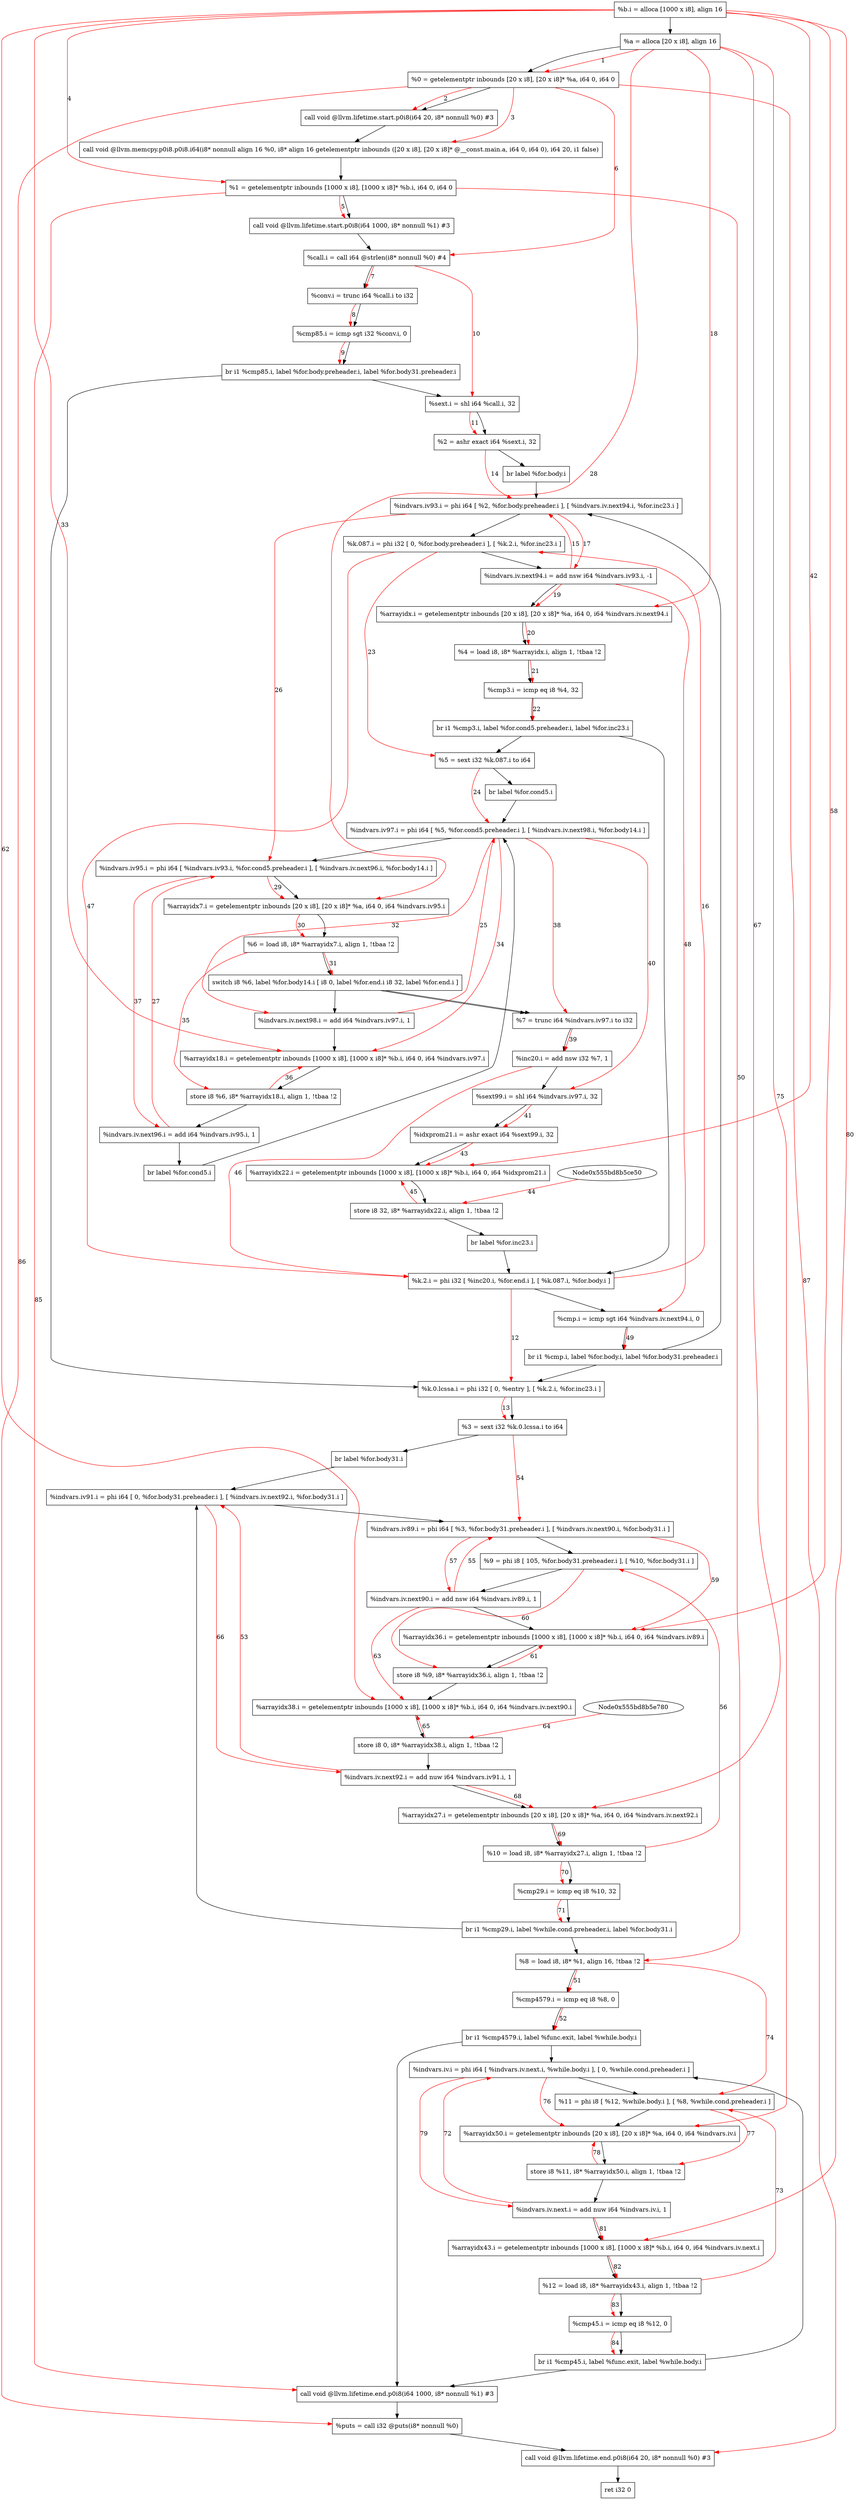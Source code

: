 digraph "CDFG for'main' function" {
	Node0x555bd8b5b698[shape=record, label="  %b.i = alloca [1000 x i8], align 16"]
	Node0x555bd8b5e088[shape=record, label="  %a = alloca [20 x i8], align 16"]
	Node0x555bd8b613b8[shape=record, label="  %0 = getelementptr inbounds [20 x i8], [20 x i8]* %a, i64 0, i64 0"]
	Node0x555bd8b61538[shape=record, label="  call void @llvm.lifetime.start.p0i8(i64 20, i8* nonnull %0) #3"]
	Node0x555bd8b61c98[shape=record, label="  call void @llvm.memcpy.p0i8.p0i8.i64(i8* nonnull align 16 %0, i8* align 16 getelementptr inbounds ([20 x i8], [20 x i8]* @__const.main.a, i64 0, i64 0), i64 20, i1 false)"]
	Node0x555bd8b61d88[shape=record, label="  %1 = getelementptr inbounds [1000 x i8], [1000 x i8]* %b.i, i64 0, i64 0"]
	Node0x555bd8b61eb8[shape=record, label="  call void @llvm.lifetime.start.p0i8(i64 1000, i8* nonnull %1) #3"]
	Node0x555bd8b61fd0[shape=record, label="  %call.i = call i64 @strlen(i8* nonnull %0) #4"]
	Node0x555bd8b62088[shape=record, label="  %conv.i = trunc i64 %call.i to i32"]
	Node0x555bd8b62120[shape=record, label="  %cmp85.i = icmp sgt i32 %conv.i, 0"]
	Node0x555bd8b62398[shape=record, label="  br i1 %cmp85.i, label %for.body.preheader.i, label %for.body31.preheader.i"]
	Node0x555bd8b62440[shape=record, label="  %sext.i = shl i64 %call.i, 32"]
	Node0x555bd8b624b0[shape=record, label="  %2 = ashr exact i64 %sext.i, 32"]
	Node0x555bd8b62588[shape=record, label="  br label %for.body.i"]
	Node0x555bd8b626e8[shape=record, label="  %k.0.lcssa.i = phi i32 [ 0, %entry ], [ %k.2.i, %for.inc23.i ]"]
	Node0x555bd8b627c8[shape=record, label="  %3 = sext i32 %k.0.lcssa.i to i64"]
	Node0x555bd8b62aa8[shape=record, label="  br label %for.body31.i"]
	Node0x555bd8b62b58[shape=record, label="  %indvars.iv93.i = phi i64 [ %2, %for.body.preheader.i ], [ %indvars.iv.next94.i, %for.inc23.i ]"]
	Node0x555bd8b62c58[shape=record, label="  %k.087.i = phi i32 [ 0, %for.body.preheader.i ], [ %k.2.i, %for.inc23.i ]"]
	Node0x555bd8b62d40[shape=record, label="  %indvars.iv.next94.i = add nsw i64 %indvars.iv93.i, -1"]
	Node0x555bd8b62dc8[shape=record, label="  %arrayidx.i = getelementptr inbounds [20 x i8], [20 x i8]* %a, i64 0, i64 %indvars.iv.next94.i"]
	Node0x555bd8b621e8[shape=record, label="  %4 = load i8, i8* %arrayidx.i, align 1, !tbaa !2"]
	Node0x555bd8b62ea0[shape=record, label="  %cmp3.i = icmp eq i8 %4, 32"]
	Node0x555bd8b62ff8[shape=record, label="  br i1 %cmp3.i, label %for.cond5.preheader.i, label %for.inc23.i"]
	Node0x555bd8b62f48[shape=record, label="  %5 = sext i32 %k.087.i to i64"]
	Node0x555bd8b63108[shape=record, label="  br label %for.cond5.i"]
	Node0x555bd8b63268[shape=record, label="  %indvars.iv97.i = phi i64 [ %5, %for.cond5.preheader.i ], [ %indvars.iv.next98.i, %for.body14.i ]"]
	Node0x555bd8b63448[shape=record, label="  %indvars.iv95.i = phi i64 [ %indvars.iv93.i, %for.cond5.preheader.i ], [ %indvars.iv.next96.i, %for.body14.i ]"]
	Node0x555bd8b63528[shape=record, label="  %arrayidx7.i = getelementptr inbounds [20 x i8], [20 x i8]* %a, i64 0, i64 %indvars.iv95.i"]
	Node0x555bd8b635c8[shape=record, label="  %6 = load i8, i8* %arrayidx7.i, align 1, !tbaa !2"]
	Node0x555bd8b63a18[shape=record, label="  switch i8 %6, label %for.body14.i [
    i8 0, label %for.end.i
    i8 32, label %for.end.i
  ]"]
	Node0x555bd8b63b60[shape=record, label="  %indvars.iv.next98.i = add i64 %indvars.iv97.i, 1"]
	Node0x555bd8b63be8[shape=record, label="  %arrayidx18.i = getelementptr inbounds [1000 x i8], [1000 x i8]* %b.i, i64 0, i64 %indvars.iv97.i"]
	Node0x555bd8b63c70[shape=record, label="  store i8 %6, i8* %arrayidx18.i, align 1, !tbaa !2"]
	Node0x555bd8b63cf0[shape=record, label="  %indvars.iv.next96.i = add i64 %indvars.iv95.i, 1"]
	Node0x555bd8b633d8[shape=record, label="  br label %for.cond5.i"]
	Node0x555bd8b639c8[shape=record, label="  %7 = trunc i64 %indvars.iv97.i to i32"]
	Node0x555bd8b63d60[shape=record, label="  %inc20.i = add nsw i32 %7, 1"]
	Node0x555bd8b63dd0[shape=record, label="  %sext99.i = shl i64 %indvars.iv97.i, 32"]
	Node0x555bd8b63e40[shape=record, label="  %idxprom21.i = ashr exact i64 %sext99.i, 32"]
	Node0x555bd8b63ec8[shape=record, label="  %arrayidx22.i = getelementptr inbounds [1000 x i8], [1000 x i8]* %b.i, i64 0, i64 %idxprom21.i"]
	Node0x555bd8b63f80[shape=record, label="  store i8 32, i8* %arrayidx22.i, align 1, !tbaa !2"]
	Node0x555bd8b630a8[shape=record, label="  br label %for.inc23.i"]
	Node0x555bd8b63fd8[shape=record, label="  %k.2.i = phi i32 [ %inc20.i, %for.end.i ], [ %k.087.i, %for.body.i ]"]
	Node0x555bd8b640d0[shape=record, label="  %cmp.i = icmp sgt i64 %indvars.iv.next94.i, 0"]
	Node0x555bd8b64158[shape=record, label="  br i1 %cmp.i, label %for.body.i, label %for.body31.preheader.i"]
	Node0x555bd8b622e8[shape=record, label="  %8 = load i8, i8* %1, align 16, !tbaa !2"]
	Node0x555bd8b642d0[shape=record, label="  %cmp4579.i = icmp eq i8 %8, 0"]
	Node0x555bd8b5f5a8[shape=record, label="  br i1 %cmp4579.i, label %func.exit, label %while.body.i"]
	Node0x555bd8b5f658[shape=record, label="  %indvars.iv91.i = phi i64 [ 0, %for.body31.preheader.i ], [ %indvars.iv.next92.i, %for.body31.i ]"]
	Node0x555bd8b5f808[shape=record, label="  %indvars.iv89.i = phi i64 [ %3, %for.body31.preheader.i ], [ %indvars.iv.next90.i, %for.body31.i ]"]
	Node0x555bd8b5f978[shape=record, label="  %9 = phi i8 [ 105, %for.body31.preheader.i ], [ %10, %for.body31.i ]"]
	Node0x555bd8b5fa40[shape=record, label="  %indvars.iv.next90.i = add nsw i64 %indvars.iv89.i, 1"]
	Node0x555bd8b5fac8[shape=record, label="  %arrayidx36.i = getelementptr inbounds [1000 x i8], [1000 x i8]* %b.i, i64 0, i64 %indvars.iv89.i"]
	Node0x555bd8b5fb50[shape=record, label="  store i8 %9, i8* %arrayidx36.i, align 1, !tbaa !2"]
	Node0x555bd8b5fc48[shape=record, label="  %arrayidx38.i = getelementptr inbounds [1000 x i8], [1000 x i8]* %b.i, i64 0, i64 %indvars.iv.next90.i"]
	Node0x555bd8b65380[shape=record, label="  store i8 0, i8* %arrayidx38.i, align 1, !tbaa !2"]
	Node0x555bd8b65400[shape=record, label="  %indvars.iv.next92.i = add nuw i64 %indvars.iv91.i, 1"]
	Node0x555bd8b65488[shape=record, label="  %arrayidx27.i = getelementptr inbounds [20 x i8], [20 x i8]* %a, i64 0, i64 %indvars.iv.next92.i"]
	Node0x555bd8b62a48[shape=record, label="  %10 = load i8, i8* %arrayidx27.i, align 1, !tbaa !2"]
	Node0x555bd8b65510[shape=record, label="  %cmp29.i = icmp eq i8 %10, 32"]
	Node0x555bd8b65598[shape=record, label="  br i1 %cmp29.i, label %while.cond.preheader.i, label %for.body31.i"]
	Node0x555bd8b65618[shape=record, label="  %indvars.iv.i = phi i64 [ %indvars.iv.next.i, %while.body.i ], [ 0, %while.cond.preheader.i ]"]
	Node0x555bd8b65718[shape=record, label="  %11 = phi i8 [ %12, %while.body.i ], [ %8, %while.cond.preheader.i ]"]
	Node0x555bd8b657f8[shape=record, label="  %arrayidx50.i = getelementptr inbounds [20 x i8], [20 x i8]* %a, i64 0, i64 %indvars.iv.i"]
	Node0x555bd8b65880[shape=record, label="  store i8 %11, i8* %arrayidx50.i, align 1, !tbaa !2"]
	Node0x555bd8b65900[shape=record, label="  %indvars.iv.next.i = add nuw i64 %indvars.iv.i, 1"]
	Node0x555bd8b65fd8[shape=record, label="  %arrayidx43.i = getelementptr inbounds [1000 x i8], [1000 x i8]* %b.i, i64 0, i64 %indvars.iv.next.i"]
	Node0x555bd8b63218[shape=record, label="  %12 = load i8, i8* %arrayidx43.i, align 1, !tbaa !2"]
	Node0x555bd8b66060[shape=record, label="  %cmp45.i = icmp eq i8 %12, 0"]
	Node0x555bd8b660e8[shape=record, label="  br i1 %cmp45.i, label %func.exit, label %while.body.i"]
	Node0x555bd8b661b8[shape=record, label="  call void @llvm.lifetime.end.p0i8(i64 1000, i8* nonnull %1) #3"]
	Node0x555bd8b66320[shape=record, label="  %puts = call i32 @puts(i8* nonnull %0)"]
	Node0x555bd8b66468[shape=record, label="  call void @llvm.lifetime.end.p0i8(i64 20, i8* nonnull %0) #3"]
	Node0x555bd8b5f798[shape=record, label="  ret i32 0"]
	Node0x555bd8b5b698 -> Node0x555bd8b5e088
	Node0x555bd8b5e088 -> Node0x555bd8b613b8
	Node0x555bd8b613b8 -> Node0x555bd8b61538
	Node0x555bd8b61538 -> Node0x555bd8b61c98
	Node0x555bd8b61c98 -> Node0x555bd8b61d88
	Node0x555bd8b61d88 -> Node0x555bd8b61eb8
	Node0x555bd8b61eb8 -> Node0x555bd8b61fd0
	Node0x555bd8b61fd0 -> Node0x555bd8b62088
	Node0x555bd8b62088 -> Node0x555bd8b62120
	Node0x555bd8b62120 -> Node0x555bd8b62398
	Node0x555bd8b62398 -> Node0x555bd8b62440
	Node0x555bd8b62398 -> Node0x555bd8b626e8
	Node0x555bd8b62440 -> Node0x555bd8b624b0
	Node0x555bd8b624b0 -> Node0x555bd8b62588
	Node0x555bd8b62588 -> Node0x555bd8b62b58
	Node0x555bd8b626e8 -> Node0x555bd8b627c8
	Node0x555bd8b627c8 -> Node0x555bd8b62aa8
	Node0x555bd8b62aa8 -> Node0x555bd8b5f658
	Node0x555bd8b62b58 -> Node0x555bd8b62c58
	Node0x555bd8b62c58 -> Node0x555bd8b62d40
	Node0x555bd8b62d40 -> Node0x555bd8b62dc8
	Node0x555bd8b62dc8 -> Node0x555bd8b621e8
	Node0x555bd8b621e8 -> Node0x555bd8b62ea0
	Node0x555bd8b62ea0 -> Node0x555bd8b62ff8
	Node0x555bd8b62ff8 -> Node0x555bd8b62f48
	Node0x555bd8b62ff8 -> Node0x555bd8b63fd8
	Node0x555bd8b62f48 -> Node0x555bd8b63108
	Node0x555bd8b63108 -> Node0x555bd8b63268
	Node0x555bd8b63268 -> Node0x555bd8b63448
	Node0x555bd8b63448 -> Node0x555bd8b63528
	Node0x555bd8b63528 -> Node0x555bd8b635c8
	Node0x555bd8b635c8 -> Node0x555bd8b63a18
	Node0x555bd8b63a18 -> Node0x555bd8b63b60
	Node0x555bd8b63a18 -> Node0x555bd8b639c8
	Node0x555bd8b63a18 -> Node0x555bd8b639c8
	Node0x555bd8b63b60 -> Node0x555bd8b63be8
	Node0x555bd8b63be8 -> Node0x555bd8b63c70
	Node0x555bd8b63c70 -> Node0x555bd8b63cf0
	Node0x555bd8b63cf0 -> Node0x555bd8b633d8
	Node0x555bd8b633d8 -> Node0x555bd8b63268
	Node0x555bd8b639c8 -> Node0x555bd8b63d60
	Node0x555bd8b63d60 -> Node0x555bd8b63dd0
	Node0x555bd8b63dd0 -> Node0x555bd8b63e40
	Node0x555bd8b63e40 -> Node0x555bd8b63ec8
	Node0x555bd8b63ec8 -> Node0x555bd8b63f80
	Node0x555bd8b63f80 -> Node0x555bd8b630a8
	Node0x555bd8b630a8 -> Node0x555bd8b63fd8
	Node0x555bd8b63fd8 -> Node0x555bd8b640d0
	Node0x555bd8b640d0 -> Node0x555bd8b64158
	Node0x555bd8b64158 -> Node0x555bd8b62b58
	Node0x555bd8b64158 -> Node0x555bd8b626e8
	Node0x555bd8b622e8 -> Node0x555bd8b642d0
	Node0x555bd8b642d0 -> Node0x555bd8b5f5a8
	Node0x555bd8b5f5a8 -> Node0x555bd8b661b8
	Node0x555bd8b5f5a8 -> Node0x555bd8b65618
	Node0x555bd8b5f658 -> Node0x555bd8b5f808
	Node0x555bd8b5f808 -> Node0x555bd8b5f978
	Node0x555bd8b5f978 -> Node0x555bd8b5fa40
	Node0x555bd8b5fa40 -> Node0x555bd8b5fac8
	Node0x555bd8b5fac8 -> Node0x555bd8b5fb50
	Node0x555bd8b5fb50 -> Node0x555bd8b5fc48
	Node0x555bd8b5fc48 -> Node0x555bd8b65380
	Node0x555bd8b65380 -> Node0x555bd8b65400
	Node0x555bd8b65400 -> Node0x555bd8b65488
	Node0x555bd8b65488 -> Node0x555bd8b62a48
	Node0x555bd8b62a48 -> Node0x555bd8b65510
	Node0x555bd8b65510 -> Node0x555bd8b65598
	Node0x555bd8b65598 -> Node0x555bd8b622e8
	Node0x555bd8b65598 -> Node0x555bd8b5f658
	Node0x555bd8b65618 -> Node0x555bd8b65718
	Node0x555bd8b65718 -> Node0x555bd8b657f8
	Node0x555bd8b657f8 -> Node0x555bd8b65880
	Node0x555bd8b65880 -> Node0x555bd8b65900
	Node0x555bd8b65900 -> Node0x555bd8b65fd8
	Node0x555bd8b65fd8 -> Node0x555bd8b63218
	Node0x555bd8b63218 -> Node0x555bd8b66060
	Node0x555bd8b66060 -> Node0x555bd8b660e8
	Node0x555bd8b660e8 -> Node0x555bd8b661b8
	Node0x555bd8b660e8 -> Node0x555bd8b65618
	Node0x555bd8b661b8 -> Node0x555bd8b66320
	Node0x555bd8b66320 -> Node0x555bd8b66468
	Node0x555bd8b66468 -> Node0x555bd8b5f798
edge [color=red]
	Node0x555bd8b5e088 -> Node0x555bd8b613b8[label="1"]
	Node0x555bd8b613b8 -> Node0x555bd8b61538[label="2"]
	Node0x555bd8b613b8 -> Node0x555bd8b61c98[label="3"]
	Node0x555bd8b5b698 -> Node0x555bd8b61d88[label="4"]
	Node0x555bd8b61d88 -> Node0x555bd8b61eb8[label="5"]
	Node0x555bd8b613b8 -> Node0x555bd8b61fd0[label="6"]
	Node0x555bd8b61fd0 -> Node0x555bd8b62088[label="7"]
	Node0x555bd8b62088 -> Node0x555bd8b62120[label="8"]
	Node0x555bd8b62120 -> Node0x555bd8b62398[label="9"]
	Node0x555bd8b61fd0 -> Node0x555bd8b62440[label="10"]
	Node0x555bd8b62440 -> Node0x555bd8b624b0[label="11"]
	Node0x555bd8b63fd8 -> Node0x555bd8b626e8[label="12"]
	Node0x555bd8b626e8 -> Node0x555bd8b627c8[label="13"]
	Node0x555bd8b624b0 -> Node0x555bd8b62b58[label="14"]
	Node0x555bd8b62d40 -> Node0x555bd8b62b58[label="15"]
	Node0x555bd8b63fd8 -> Node0x555bd8b62c58[label="16"]
	Node0x555bd8b62b58 -> Node0x555bd8b62d40[label="17"]
	Node0x555bd8b5e088 -> Node0x555bd8b62dc8[label="18"]
	Node0x555bd8b62d40 -> Node0x555bd8b62dc8[label="19"]
	Node0x555bd8b62dc8 -> Node0x555bd8b621e8[label="20"]
	Node0x555bd8b621e8 -> Node0x555bd8b62ea0[label="21"]
	Node0x555bd8b62ea0 -> Node0x555bd8b62ff8[label="22"]
	Node0x555bd8b62c58 -> Node0x555bd8b62f48[label="23"]
	Node0x555bd8b62f48 -> Node0x555bd8b63268[label="24"]
	Node0x555bd8b63b60 -> Node0x555bd8b63268[label="25"]
	Node0x555bd8b62b58 -> Node0x555bd8b63448[label="26"]
	Node0x555bd8b63cf0 -> Node0x555bd8b63448[label="27"]
	Node0x555bd8b5e088 -> Node0x555bd8b63528[label="28"]
	Node0x555bd8b63448 -> Node0x555bd8b63528[label="29"]
	Node0x555bd8b63528 -> Node0x555bd8b635c8[label="30"]
	Node0x555bd8b635c8 -> Node0x555bd8b63a18[label="31"]
	Node0x555bd8b63268 -> Node0x555bd8b63b60[label="32"]
	Node0x555bd8b5b698 -> Node0x555bd8b63be8[label="33"]
	Node0x555bd8b63268 -> Node0x555bd8b63be8[label="34"]
	Node0x555bd8b635c8 -> Node0x555bd8b63c70[label="35"]
	Node0x555bd8b63c70 -> Node0x555bd8b63be8[label="36"]
	Node0x555bd8b63448 -> Node0x555bd8b63cf0[label="37"]
	Node0x555bd8b63268 -> Node0x555bd8b639c8[label="38"]
	Node0x555bd8b639c8 -> Node0x555bd8b63d60[label="39"]
	Node0x555bd8b63268 -> Node0x555bd8b63dd0[label="40"]
	Node0x555bd8b63dd0 -> Node0x555bd8b63e40[label="41"]
	Node0x555bd8b5b698 -> Node0x555bd8b63ec8[label="42"]
	Node0x555bd8b63e40 -> Node0x555bd8b63ec8[label="43"]
	Node0x555bd8b5ce50 -> Node0x555bd8b63f80[label="44"]
	Node0x555bd8b63f80 -> Node0x555bd8b63ec8[label="45"]
	Node0x555bd8b63d60 -> Node0x555bd8b63fd8[label="46"]
	Node0x555bd8b62c58 -> Node0x555bd8b63fd8[label="47"]
	Node0x555bd8b62d40 -> Node0x555bd8b640d0[label="48"]
	Node0x555bd8b640d0 -> Node0x555bd8b64158[label="49"]
	Node0x555bd8b61d88 -> Node0x555bd8b622e8[label="50"]
	Node0x555bd8b622e8 -> Node0x555bd8b642d0[label="51"]
	Node0x555bd8b642d0 -> Node0x555bd8b5f5a8[label="52"]
	Node0x555bd8b65400 -> Node0x555bd8b5f658[label="53"]
	Node0x555bd8b627c8 -> Node0x555bd8b5f808[label="54"]
	Node0x555bd8b5fa40 -> Node0x555bd8b5f808[label="55"]
	Node0x555bd8b62a48 -> Node0x555bd8b5f978[label="56"]
	Node0x555bd8b5f808 -> Node0x555bd8b5fa40[label="57"]
	Node0x555bd8b5b698 -> Node0x555bd8b5fac8[label="58"]
	Node0x555bd8b5f808 -> Node0x555bd8b5fac8[label="59"]
	Node0x555bd8b5f978 -> Node0x555bd8b5fb50[label="60"]
	Node0x555bd8b5fb50 -> Node0x555bd8b5fac8[label="61"]
	Node0x555bd8b5b698 -> Node0x555bd8b5fc48[label="62"]
	Node0x555bd8b5fa40 -> Node0x555bd8b5fc48[label="63"]
	Node0x555bd8b5e780 -> Node0x555bd8b65380[label="64"]
	Node0x555bd8b65380 -> Node0x555bd8b5fc48[label="65"]
	Node0x555bd8b5f658 -> Node0x555bd8b65400[label="66"]
	Node0x555bd8b5e088 -> Node0x555bd8b65488[label="67"]
	Node0x555bd8b65400 -> Node0x555bd8b65488[label="68"]
	Node0x555bd8b65488 -> Node0x555bd8b62a48[label="69"]
	Node0x555bd8b62a48 -> Node0x555bd8b65510[label="70"]
	Node0x555bd8b65510 -> Node0x555bd8b65598[label="71"]
	Node0x555bd8b65900 -> Node0x555bd8b65618[label="72"]
	Node0x555bd8b63218 -> Node0x555bd8b65718[label="73"]
	Node0x555bd8b622e8 -> Node0x555bd8b65718[label="74"]
	Node0x555bd8b5e088 -> Node0x555bd8b657f8[label="75"]
	Node0x555bd8b65618 -> Node0x555bd8b657f8[label="76"]
	Node0x555bd8b65718 -> Node0x555bd8b65880[label="77"]
	Node0x555bd8b65880 -> Node0x555bd8b657f8[label="78"]
	Node0x555bd8b65618 -> Node0x555bd8b65900[label="79"]
	Node0x555bd8b5b698 -> Node0x555bd8b65fd8[label="80"]
	Node0x555bd8b65900 -> Node0x555bd8b65fd8[label="81"]
	Node0x555bd8b65fd8 -> Node0x555bd8b63218[label="82"]
	Node0x555bd8b63218 -> Node0x555bd8b66060[label="83"]
	Node0x555bd8b66060 -> Node0x555bd8b660e8[label="84"]
	Node0x555bd8b61d88 -> Node0x555bd8b661b8[label="85"]
	Node0x555bd8b613b8 -> Node0x555bd8b66320[label="86"]
	Node0x555bd8b613b8 -> Node0x555bd8b66468[label="87"]
}
